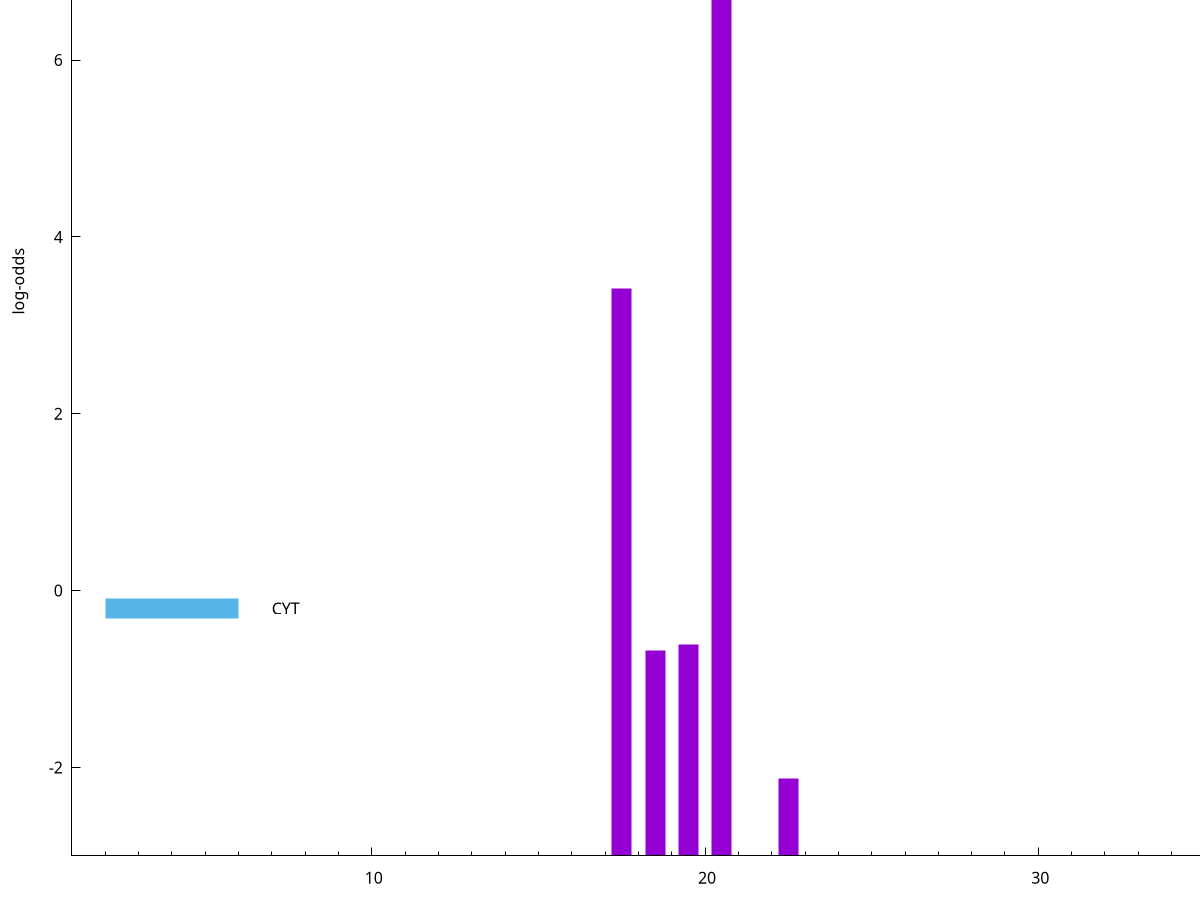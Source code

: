 set title "LipoP predictions for SRR4017929.gff"
set size 2., 1.4
set xrange [1:70] 
set mxtics 10
set yrange [-3:10]
set y2range [0:13]
set ylabel "log-odds"
set term postscript eps color solid "Helvetica" 30
set output "SRR4017929.gff58.eps"
set arrow from 2,9.11455 to 6,9.11455 nohead lt 1 lw 20
set label "SpI" at 7,9.11455
set arrow from 2,-0.200913 to 6,-0.200913 nohead lt 3 lw 20
set label "CYT" at 7,-0.200913
set arrow from 2,9.11455 to 6,9.11455 nohead lt 1 lw 20
set label "SpI" at 7,9.11455
# NOTE: The scores below are the log-odds scores with the threshold
# NOTE: subtracted (a hack to make gnuplot make the histogram all
# NOTE: look nice).
plot "-" axes x1y2 title "" with impulses lt 1 lw 20
20.500000 12.082190
17.500000 6.420030
19.500000 2.395524
18.500000 2.322934
22.500000 0.880410
e
exit
